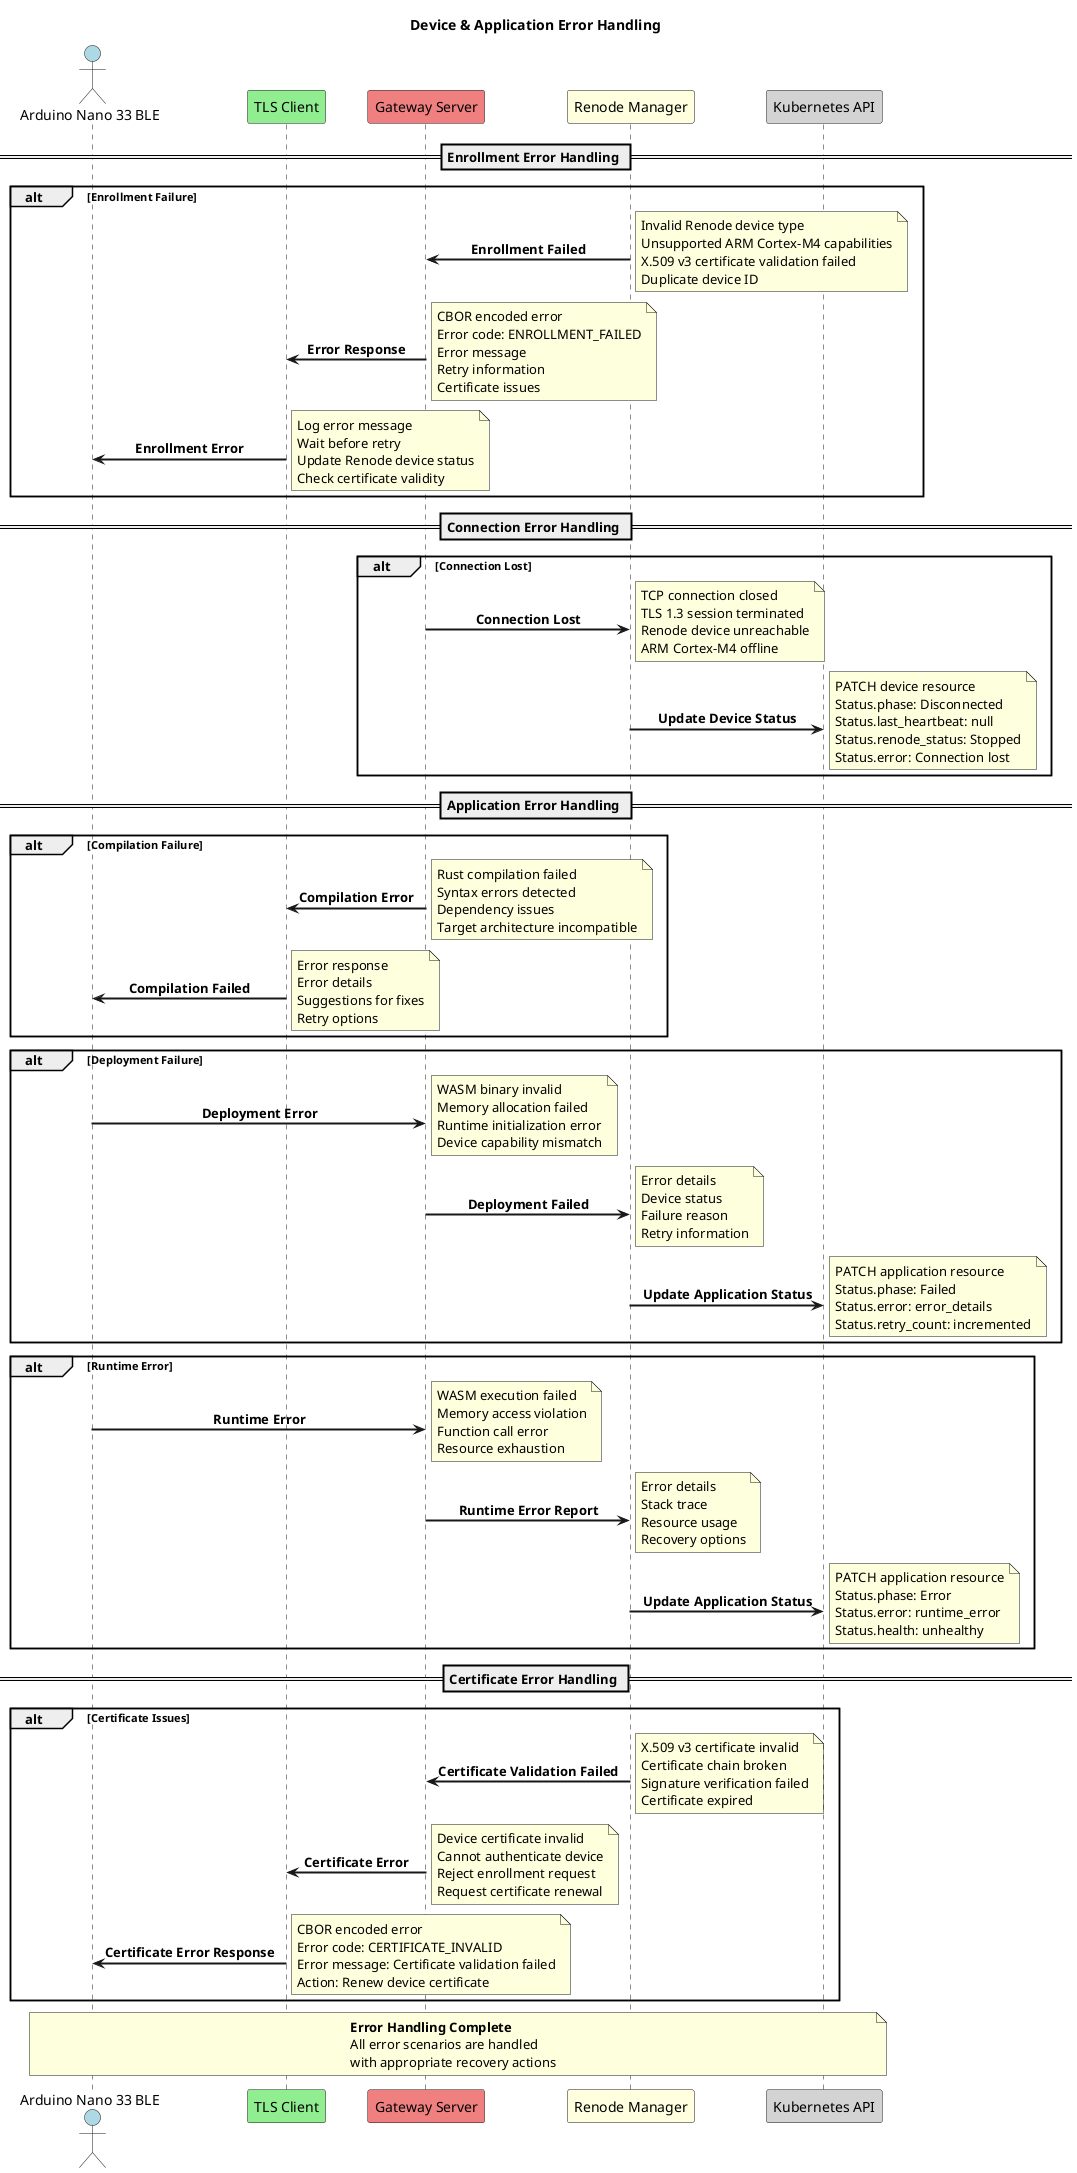 ' SPDX-License-Identifier: CC-BY-4.0
' Copyright © 2025 Wasmbed contributors

@startuml
title Device & Application Error Handling

skinparam wrapMessageWidth 200
skinparam sequenceMessageAlign center
skinparam sequenceArrowThickness 2
skinparam sequenceLifeLineBackgroundColor #E8F4FD
skinparam sequenceActorBackgroundColor #D4E6F1
skinparam sequenceParticipantBackgroundColor #F8F9FA
skinparam direction top to bottom

actor "Arduino Nano 33 BLE" as MCU #LightBlue
participant "TLS Client" as TLS_CLIENT #LightGreen
participant "Gateway Server" as GATEWAY #LightCoral
participant "Renode Manager" as RENODE_MGR #LightYellow
participant "Kubernetes API" as K8S_API #LightGray

== Enrollment Error Handling ==

alt **Enrollment Failure**
    RENODE_MGR -> GATEWAY : **Enrollment Failed**
    note right : Invalid Renode device type\nUnsupported ARM Cortex-M4 capabilities\nX.509 v3 certificate validation failed\nDuplicate device ID
    
    GATEWAY -> TLS_CLIENT : **Error Response**
    note right : CBOR encoded error\nError code: ENROLLMENT_FAILED\nError message\nRetry information\nCertificate issues
    
    TLS_CLIENT -> MCU : **Enrollment Error**
    note right : Log error message\nWait before retry\nUpdate Renode device status\nCheck certificate validity
end

== Connection Error Handling ==

alt **Connection Lost**
    GATEWAY -> RENODE_MGR : **Connection Lost**
    note right : TCP connection closed\nTLS 1.3 session terminated\nRenode device unreachable\nARM Cortex-M4 offline
    
    RENODE_MGR -> K8S_API : **Update Device Status**
    note right : PATCH device resource\nStatus.phase: Disconnected\nStatus.last_heartbeat: null\nStatus.renode_status: Stopped\nStatus.error: Connection lost
end

== Application Error Handling ==

alt **Compilation Failure**
    GATEWAY -> TLS_CLIENT : **Compilation Error**
    note right : Rust compilation failed\nSyntax errors detected\nDependency issues\nTarget architecture incompatible
    
    TLS_CLIENT -> MCU : **Compilation Failed**
    note right : Error response\nError details\nSuggestions for fixes\nRetry options
end

alt **Deployment Failure**
    MCU -> GATEWAY : **Deployment Error**
    note right : WASM binary invalid\nMemory allocation failed\nRuntime initialization error\nDevice capability mismatch
    
    GATEWAY -> RENODE_MGR : **Deployment Failed**
    note right : Error details\nDevice status\nFailure reason\nRetry information
    
    RENODE_MGR -> K8S_API : **Update Application Status**
    note right : PATCH application resource\nStatus.phase: Failed\nStatus.error: error_details\nStatus.retry_count: incremented
end

alt **Runtime Error**
    MCU -> GATEWAY : **Runtime Error**
    note right : WASM execution failed\nMemory access violation\nFunction call error\nResource exhaustion
    
    GATEWAY -> RENODE_MGR : **Runtime Error Report**
    note right : Error details\nStack trace\nResource usage\nRecovery options
    
    RENODE_MGR -> K8S_API : **Update Application Status**
    note right : PATCH application resource\nStatus.phase: Error\nStatus.error: runtime_error\nStatus.health: unhealthy
end

== Certificate Error Handling ==

alt **Certificate Issues**
    RENODE_MGR -> GATEWAY : **Certificate Validation Failed**
    note right : X.509 v3 certificate invalid\nCertificate chain broken\nSignature verification failed\nCertificate expired
    
    GATEWAY -> TLS_CLIENT : **Certificate Error**
    note right : Device certificate invalid\nCannot authenticate device\nReject enrollment request\nRequest certificate renewal
    
    TLS_CLIENT -> MCU : **Certificate Error Response**
    note right : CBOR encoded error\nError code: CERTIFICATE_INVALID\nError message: Certificate validation failed\nAction: Renew device certificate
end

note over MCU, K8S_API
  **Error Handling Complete**
  All error scenarios are handled
  with appropriate recovery actions
end note

@enduml
